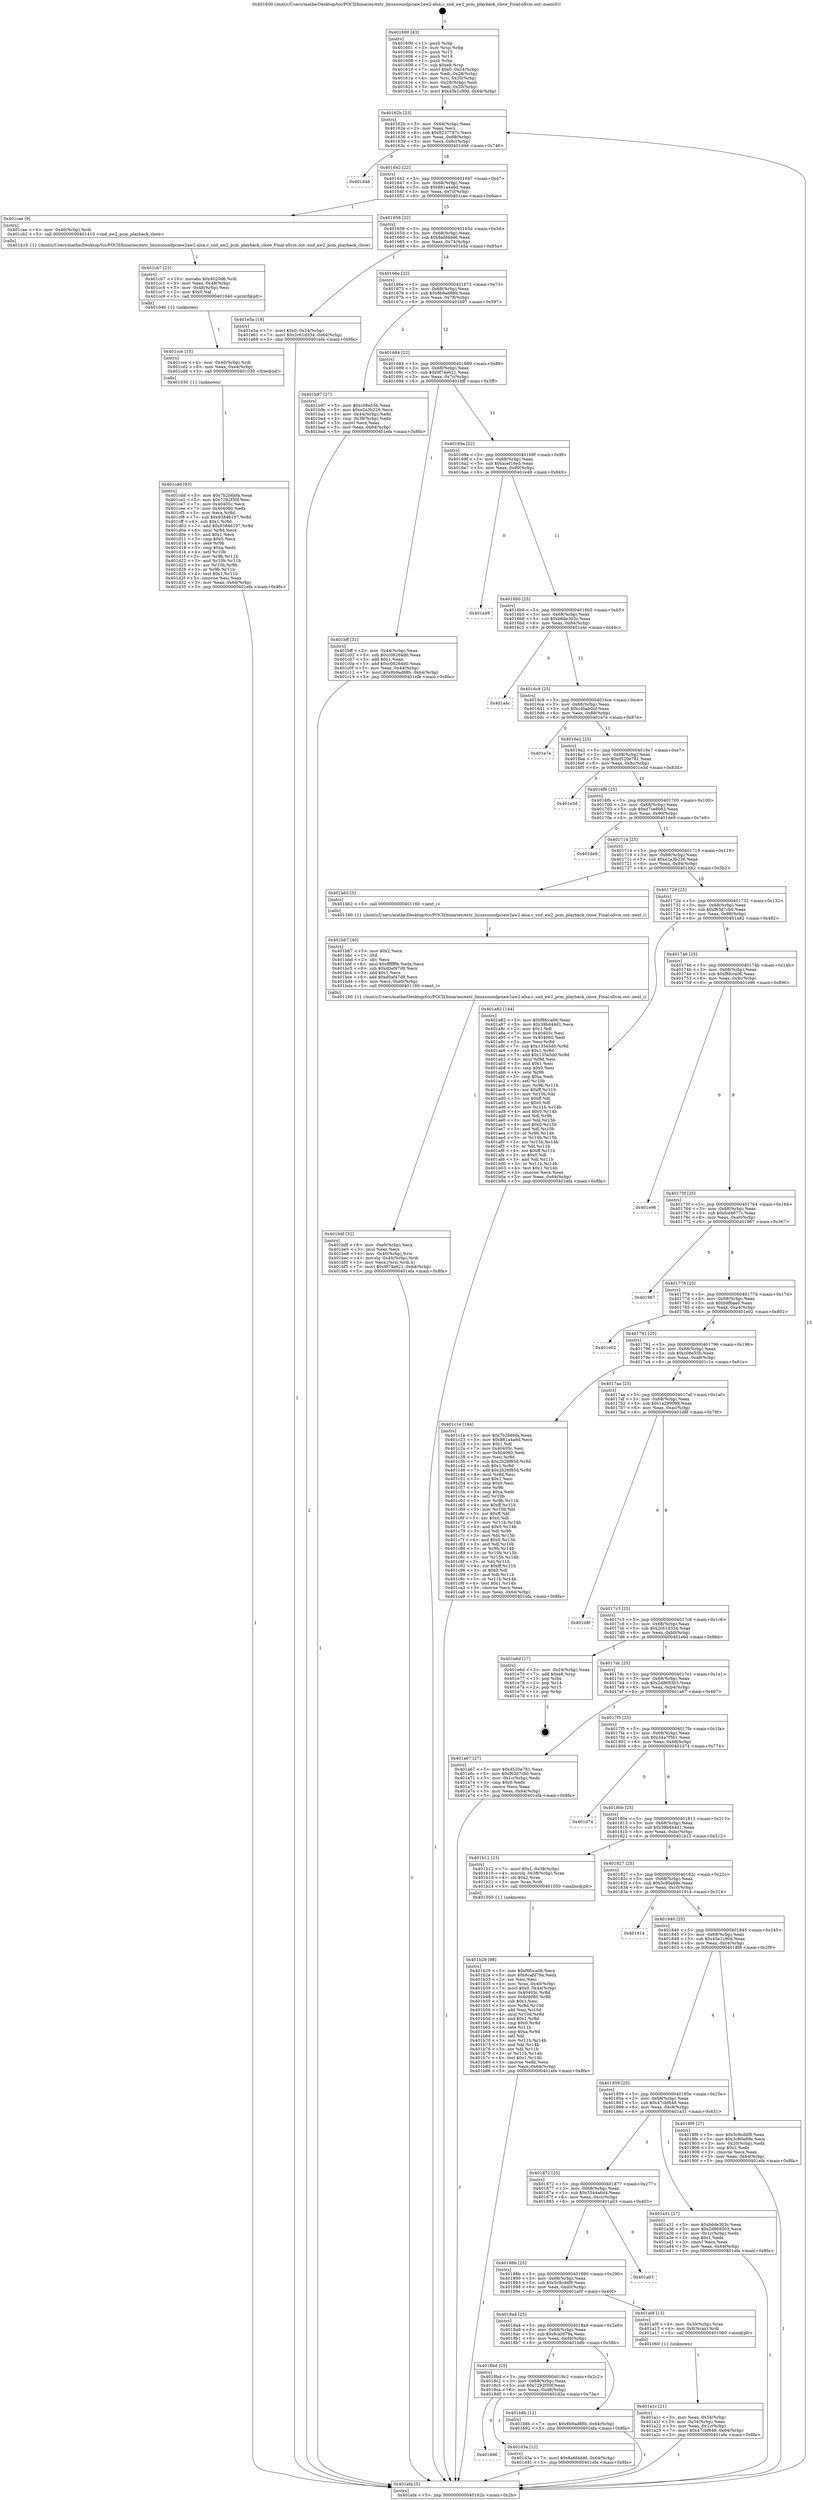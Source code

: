 digraph "0x401600" {
  label = "0x401600 (/mnt/c/Users/mathe/Desktop/tcc/POCII/binaries/extr_linuxsoundpciaw2aw2-alsa.c_snd_aw2_pcm_playback_close_Final-ollvm.out::main(0))"
  labelloc = "t"
  node[shape=record]

  Entry [label="",width=0.3,height=0.3,shape=circle,fillcolor=black,style=filled]
  "0x40162b" [label="{
     0x40162b [23]\l
     | [instrs]\l
     &nbsp;&nbsp;0x40162b \<+3\>: mov -0x64(%rbp),%eax\l
     &nbsp;&nbsp;0x40162e \<+2\>: mov %eax,%ecx\l
     &nbsp;&nbsp;0x401630 \<+6\>: sub $0x8237797c,%ecx\l
     &nbsp;&nbsp;0x401636 \<+3\>: mov %eax,-0x68(%rbp)\l
     &nbsp;&nbsp;0x401639 \<+3\>: mov %ecx,-0x6c(%rbp)\l
     &nbsp;&nbsp;0x40163c \<+6\>: je 0000000000401d46 \<main+0x746\>\l
  }"]
  "0x401d46" [label="{
     0x401d46\l
  }", style=dashed]
  "0x401642" [label="{
     0x401642 [22]\l
     | [instrs]\l
     &nbsp;&nbsp;0x401642 \<+5\>: jmp 0000000000401647 \<main+0x47\>\l
     &nbsp;&nbsp;0x401647 \<+3\>: mov -0x68(%rbp),%eax\l
     &nbsp;&nbsp;0x40164a \<+5\>: sub $0x881a4a6d,%eax\l
     &nbsp;&nbsp;0x40164f \<+3\>: mov %eax,-0x70(%rbp)\l
     &nbsp;&nbsp;0x401652 \<+6\>: je 0000000000401cae \<main+0x6ae\>\l
  }"]
  Exit [label="",width=0.3,height=0.3,shape=circle,fillcolor=black,style=filled,peripheries=2]
  "0x401cae" [label="{
     0x401cae [9]\l
     | [instrs]\l
     &nbsp;&nbsp;0x401cae \<+4\>: mov -0x40(%rbp),%rdi\l
     &nbsp;&nbsp;0x401cb2 \<+5\>: call 0000000000401410 \<snd_aw2_pcm_playback_close\>\l
     | [calls]\l
     &nbsp;&nbsp;0x401410 \{1\} (/mnt/c/Users/mathe/Desktop/tcc/POCII/binaries/extr_linuxsoundpciaw2aw2-alsa.c_snd_aw2_pcm_playback_close_Final-ollvm.out::snd_aw2_pcm_playback_close)\l
  }"]
  "0x401658" [label="{
     0x401658 [22]\l
     | [instrs]\l
     &nbsp;&nbsp;0x401658 \<+5\>: jmp 000000000040165d \<main+0x5d\>\l
     &nbsp;&nbsp;0x40165d \<+3\>: mov -0x68(%rbp),%eax\l
     &nbsp;&nbsp;0x401660 \<+5\>: sub $0x8a6fddd6,%eax\l
     &nbsp;&nbsp;0x401665 \<+3\>: mov %eax,-0x74(%rbp)\l
     &nbsp;&nbsp;0x401668 \<+6\>: je 0000000000401e5a \<main+0x85a\>\l
  }"]
  "0x4018d6" [label="{
     0x4018d6\l
  }", style=dashed]
  "0x401e5a" [label="{
     0x401e5a [19]\l
     | [instrs]\l
     &nbsp;&nbsp;0x401e5a \<+7\>: movl $0x0,-0x24(%rbp)\l
     &nbsp;&nbsp;0x401e61 \<+7\>: movl $0x2c61d334,-0x64(%rbp)\l
     &nbsp;&nbsp;0x401e68 \<+5\>: jmp 0000000000401efa \<main+0x8fa\>\l
  }"]
  "0x40166e" [label="{
     0x40166e [22]\l
     | [instrs]\l
     &nbsp;&nbsp;0x40166e \<+5\>: jmp 0000000000401673 \<main+0x73\>\l
     &nbsp;&nbsp;0x401673 \<+3\>: mov -0x68(%rbp),%eax\l
     &nbsp;&nbsp;0x401676 \<+5\>: sub $0x8b9ad88b,%eax\l
     &nbsp;&nbsp;0x40167b \<+3\>: mov %eax,-0x78(%rbp)\l
     &nbsp;&nbsp;0x40167e \<+6\>: je 0000000000401b97 \<main+0x597\>\l
  }"]
  "0x401d3a" [label="{
     0x401d3a [12]\l
     | [instrs]\l
     &nbsp;&nbsp;0x401d3a \<+7\>: movl $0x8a6fddd6,-0x64(%rbp)\l
     &nbsp;&nbsp;0x401d41 \<+5\>: jmp 0000000000401efa \<main+0x8fa\>\l
  }"]
  "0x401b97" [label="{
     0x401b97 [27]\l
     | [instrs]\l
     &nbsp;&nbsp;0x401b97 \<+5\>: mov $0xc08e55b,%eax\l
     &nbsp;&nbsp;0x401b9c \<+5\>: mov $0xe2a3b226,%ecx\l
     &nbsp;&nbsp;0x401ba1 \<+3\>: mov -0x44(%rbp),%edx\l
     &nbsp;&nbsp;0x401ba4 \<+3\>: cmp -0x38(%rbp),%edx\l
     &nbsp;&nbsp;0x401ba7 \<+3\>: cmovl %ecx,%eax\l
     &nbsp;&nbsp;0x401baa \<+3\>: mov %eax,-0x64(%rbp)\l
     &nbsp;&nbsp;0x401bad \<+5\>: jmp 0000000000401efa \<main+0x8fa\>\l
  }"]
  "0x401684" [label="{
     0x401684 [22]\l
     | [instrs]\l
     &nbsp;&nbsp;0x401684 \<+5\>: jmp 0000000000401689 \<main+0x89\>\l
     &nbsp;&nbsp;0x401689 \<+3\>: mov -0x68(%rbp),%eax\l
     &nbsp;&nbsp;0x40168c \<+5\>: sub $0x9f74e621,%eax\l
     &nbsp;&nbsp;0x401691 \<+3\>: mov %eax,-0x7c(%rbp)\l
     &nbsp;&nbsp;0x401694 \<+6\>: je 0000000000401bff \<main+0x5ff\>\l
  }"]
  "0x401cdd" [label="{
     0x401cdd [93]\l
     | [instrs]\l
     &nbsp;&nbsp;0x401cdd \<+5\>: mov $0x7b2b6bfa,%eax\l
     &nbsp;&nbsp;0x401ce2 \<+5\>: mov $0x7292f30f,%esi\l
     &nbsp;&nbsp;0x401ce7 \<+7\>: mov 0x40405c,%ecx\l
     &nbsp;&nbsp;0x401cee \<+7\>: mov 0x404060,%edx\l
     &nbsp;&nbsp;0x401cf5 \<+3\>: mov %ecx,%r8d\l
     &nbsp;&nbsp;0x401cf8 \<+7\>: sub $0x93846197,%r8d\l
     &nbsp;&nbsp;0x401cff \<+4\>: sub $0x1,%r8d\l
     &nbsp;&nbsp;0x401d03 \<+7\>: add $0x93846197,%r8d\l
     &nbsp;&nbsp;0x401d0a \<+4\>: imul %r8d,%ecx\l
     &nbsp;&nbsp;0x401d0e \<+3\>: and $0x1,%ecx\l
     &nbsp;&nbsp;0x401d11 \<+3\>: cmp $0x0,%ecx\l
     &nbsp;&nbsp;0x401d14 \<+4\>: sete %r9b\l
     &nbsp;&nbsp;0x401d18 \<+3\>: cmp $0xa,%edx\l
     &nbsp;&nbsp;0x401d1b \<+4\>: setl %r10b\l
     &nbsp;&nbsp;0x401d1f \<+3\>: mov %r9b,%r11b\l
     &nbsp;&nbsp;0x401d22 \<+3\>: and %r10b,%r11b\l
     &nbsp;&nbsp;0x401d25 \<+3\>: xor %r10b,%r9b\l
     &nbsp;&nbsp;0x401d28 \<+3\>: or %r9b,%r11b\l
     &nbsp;&nbsp;0x401d2b \<+4\>: test $0x1,%r11b\l
     &nbsp;&nbsp;0x401d2f \<+3\>: cmovne %esi,%eax\l
     &nbsp;&nbsp;0x401d32 \<+3\>: mov %eax,-0x64(%rbp)\l
     &nbsp;&nbsp;0x401d35 \<+5\>: jmp 0000000000401efa \<main+0x8fa\>\l
  }"]
  "0x401bff" [label="{
     0x401bff [31]\l
     | [instrs]\l
     &nbsp;&nbsp;0x401bff \<+3\>: mov -0x44(%rbp),%eax\l
     &nbsp;&nbsp;0x401c02 \<+5\>: sub $0xc08264d0,%eax\l
     &nbsp;&nbsp;0x401c07 \<+3\>: add $0x1,%eax\l
     &nbsp;&nbsp;0x401c0a \<+5\>: add $0xc08264d0,%eax\l
     &nbsp;&nbsp;0x401c0f \<+3\>: mov %eax,-0x44(%rbp)\l
     &nbsp;&nbsp;0x401c12 \<+7\>: movl $0x8b9ad88b,-0x64(%rbp)\l
     &nbsp;&nbsp;0x401c19 \<+5\>: jmp 0000000000401efa \<main+0x8fa\>\l
  }"]
  "0x40169a" [label="{
     0x40169a [22]\l
     | [instrs]\l
     &nbsp;&nbsp;0x40169a \<+5\>: jmp 000000000040169f \<main+0x9f\>\l
     &nbsp;&nbsp;0x40169f \<+3\>: mov -0x68(%rbp),%eax\l
     &nbsp;&nbsp;0x4016a2 \<+5\>: sub $0xacef16e5,%eax\l
     &nbsp;&nbsp;0x4016a7 \<+3\>: mov %eax,-0x80(%rbp)\l
     &nbsp;&nbsp;0x4016aa \<+6\>: je 0000000000401e49 \<main+0x849\>\l
  }"]
  "0x401cce" [label="{
     0x401cce [15]\l
     | [instrs]\l
     &nbsp;&nbsp;0x401cce \<+4\>: mov -0x40(%rbp),%rdi\l
     &nbsp;&nbsp;0x401cd2 \<+6\>: mov %eax,-0xe4(%rbp)\l
     &nbsp;&nbsp;0x401cd8 \<+5\>: call 0000000000401030 \<free@plt\>\l
     | [calls]\l
     &nbsp;&nbsp;0x401030 \{1\} (unknown)\l
  }"]
  "0x401e49" [label="{
     0x401e49\l
  }", style=dashed]
  "0x4016b0" [label="{
     0x4016b0 [25]\l
     | [instrs]\l
     &nbsp;&nbsp;0x4016b0 \<+5\>: jmp 00000000004016b5 \<main+0xb5\>\l
     &nbsp;&nbsp;0x4016b5 \<+3\>: mov -0x68(%rbp),%eax\l
     &nbsp;&nbsp;0x4016b8 \<+5\>: sub $0xb6de303c,%eax\l
     &nbsp;&nbsp;0x4016bd \<+6\>: mov %eax,-0x84(%rbp)\l
     &nbsp;&nbsp;0x4016c3 \<+6\>: je 0000000000401a4c \<main+0x44c\>\l
  }"]
  "0x401cb7" [label="{
     0x401cb7 [23]\l
     | [instrs]\l
     &nbsp;&nbsp;0x401cb7 \<+10\>: movabs $0x4020d6,%rdi\l
     &nbsp;&nbsp;0x401cc1 \<+3\>: mov %eax,-0x48(%rbp)\l
     &nbsp;&nbsp;0x401cc4 \<+3\>: mov -0x48(%rbp),%esi\l
     &nbsp;&nbsp;0x401cc7 \<+2\>: mov $0x0,%al\l
     &nbsp;&nbsp;0x401cc9 \<+5\>: call 0000000000401040 \<printf@plt\>\l
     | [calls]\l
     &nbsp;&nbsp;0x401040 \{1\} (unknown)\l
  }"]
  "0x401a4c" [label="{
     0x401a4c\l
  }", style=dashed]
  "0x4016c9" [label="{
     0x4016c9 [25]\l
     | [instrs]\l
     &nbsp;&nbsp;0x4016c9 \<+5\>: jmp 00000000004016ce \<main+0xce\>\l
     &nbsp;&nbsp;0x4016ce \<+3\>: mov -0x68(%rbp),%eax\l
     &nbsp;&nbsp;0x4016d1 \<+5\>: sub $0xc4bab0cf,%eax\l
     &nbsp;&nbsp;0x4016d6 \<+6\>: mov %eax,-0x88(%rbp)\l
     &nbsp;&nbsp;0x4016dc \<+6\>: je 0000000000401e7e \<main+0x87e\>\l
  }"]
  "0x401bdf" [label="{
     0x401bdf [32]\l
     | [instrs]\l
     &nbsp;&nbsp;0x401bdf \<+6\>: mov -0xe0(%rbp),%ecx\l
     &nbsp;&nbsp;0x401be5 \<+3\>: imul %eax,%ecx\l
     &nbsp;&nbsp;0x401be8 \<+4\>: mov -0x40(%rbp),%rsi\l
     &nbsp;&nbsp;0x401bec \<+4\>: movslq -0x44(%rbp),%rdi\l
     &nbsp;&nbsp;0x401bf0 \<+3\>: mov %ecx,(%rsi,%rdi,4)\l
     &nbsp;&nbsp;0x401bf3 \<+7\>: movl $0x9f74e621,-0x64(%rbp)\l
     &nbsp;&nbsp;0x401bfa \<+5\>: jmp 0000000000401efa \<main+0x8fa\>\l
  }"]
  "0x401e7e" [label="{
     0x401e7e\l
  }", style=dashed]
  "0x4016e2" [label="{
     0x4016e2 [25]\l
     | [instrs]\l
     &nbsp;&nbsp;0x4016e2 \<+5\>: jmp 00000000004016e7 \<main+0xe7\>\l
     &nbsp;&nbsp;0x4016e7 \<+3\>: mov -0x68(%rbp),%eax\l
     &nbsp;&nbsp;0x4016ea \<+5\>: sub $0xd520e781,%eax\l
     &nbsp;&nbsp;0x4016ef \<+6\>: mov %eax,-0x8c(%rbp)\l
     &nbsp;&nbsp;0x4016f5 \<+6\>: je 0000000000401e3d \<main+0x83d\>\l
  }"]
  "0x401bb7" [label="{
     0x401bb7 [40]\l
     | [instrs]\l
     &nbsp;&nbsp;0x401bb7 \<+5\>: mov $0x2,%ecx\l
     &nbsp;&nbsp;0x401bbc \<+1\>: cltd\l
     &nbsp;&nbsp;0x401bbd \<+2\>: idiv %ecx\l
     &nbsp;&nbsp;0x401bbf \<+6\>: imul $0xfffffffe,%edx,%ecx\l
     &nbsp;&nbsp;0x401bc5 \<+6\>: sub $0xd0af47d9,%ecx\l
     &nbsp;&nbsp;0x401bcb \<+3\>: add $0x1,%ecx\l
     &nbsp;&nbsp;0x401bce \<+6\>: add $0xd0af47d9,%ecx\l
     &nbsp;&nbsp;0x401bd4 \<+6\>: mov %ecx,-0xe0(%rbp)\l
     &nbsp;&nbsp;0x401bda \<+5\>: call 0000000000401160 \<next_i\>\l
     | [calls]\l
     &nbsp;&nbsp;0x401160 \{1\} (/mnt/c/Users/mathe/Desktop/tcc/POCII/binaries/extr_linuxsoundpciaw2aw2-alsa.c_snd_aw2_pcm_playback_close_Final-ollvm.out::next_i)\l
  }"]
  "0x401e3d" [label="{
     0x401e3d\l
  }", style=dashed]
  "0x4016fb" [label="{
     0x4016fb [25]\l
     | [instrs]\l
     &nbsp;&nbsp;0x4016fb \<+5\>: jmp 0000000000401700 \<main+0x100\>\l
     &nbsp;&nbsp;0x401700 \<+3\>: mov -0x68(%rbp),%eax\l
     &nbsp;&nbsp;0x401703 \<+5\>: sub $0xd7ce8b83,%eax\l
     &nbsp;&nbsp;0x401708 \<+6\>: mov %eax,-0x90(%rbp)\l
     &nbsp;&nbsp;0x40170e \<+6\>: je 0000000000401de9 \<main+0x7e9\>\l
  }"]
  "0x4018bd" [label="{
     0x4018bd [25]\l
     | [instrs]\l
     &nbsp;&nbsp;0x4018bd \<+5\>: jmp 00000000004018c2 \<main+0x2c2\>\l
     &nbsp;&nbsp;0x4018c2 \<+3\>: mov -0x68(%rbp),%eax\l
     &nbsp;&nbsp;0x4018c5 \<+5\>: sub $0x7292f30f,%eax\l
     &nbsp;&nbsp;0x4018ca \<+6\>: mov %eax,-0xd8(%rbp)\l
     &nbsp;&nbsp;0x4018d0 \<+6\>: je 0000000000401d3a \<main+0x73a\>\l
  }"]
  "0x401de9" [label="{
     0x401de9\l
  }", style=dashed]
  "0x401714" [label="{
     0x401714 [25]\l
     | [instrs]\l
     &nbsp;&nbsp;0x401714 \<+5\>: jmp 0000000000401719 \<main+0x119\>\l
     &nbsp;&nbsp;0x401719 \<+3\>: mov -0x68(%rbp),%eax\l
     &nbsp;&nbsp;0x40171c \<+5\>: sub $0xe2a3b226,%eax\l
     &nbsp;&nbsp;0x401721 \<+6\>: mov %eax,-0x94(%rbp)\l
     &nbsp;&nbsp;0x401727 \<+6\>: je 0000000000401bb2 \<main+0x5b2\>\l
  }"]
  "0x401b8b" [label="{
     0x401b8b [12]\l
     | [instrs]\l
     &nbsp;&nbsp;0x401b8b \<+7\>: movl $0x8b9ad88b,-0x64(%rbp)\l
     &nbsp;&nbsp;0x401b92 \<+5\>: jmp 0000000000401efa \<main+0x8fa\>\l
  }"]
  "0x401bb2" [label="{
     0x401bb2 [5]\l
     | [instrs]\l
     &nbsp;&nbsp;0x401bb2 \<+5\>: call 0000000000401160 \<next_i\>\l
     | [calls]\l
     &nbsp;&nbsp;0x401160 \{1\} (/mnt/c/Users/mathe/Desktop/tcc/POCII/binaries/extr_linuxsoundpciaw2aw2-alsa.c_snd_aw2_pcm_playback_close_Final-ollvm.out::next_i)\l
  }"]
  "0x40172d" [label="{
     0x40172d [25]\l
     | [instrs]\l
     &nbsp;&nbsp;0x40172d \<+5\>: jmp 0000000000401732 \<main+0x132\>\l
     &nbsp;&nbsp;0x401732 \<+3\>: mov -0x68(%rbp),%eax\l
     &nbsp;&nbsp;0x401735 \<+5\>: sub $0xf63d7cb0,%eax\l
     &nbsp;&nbsp;0x40173a \<+6\>: mov %eax,-0x98(%rbp)\l
     &nbsp;&nbsp;0x401740 \<+6\>: je 0000000000401a82 \<main+0x482\>\l
  }"]
  "0x401b29" [label="{
     0x401b29 [98]\l
     | [instrs]\l
     &nbsp;&nbsp;0x401b29 \<+5\>: mov $0xf8fcca06,%ecx\l
     &nbsp;&nbsp;0x401b2e \<+5\>: mov $0x6cafd79a,%edx\l
     &nbsp;&nbsp;0x401b33 \<+2\>: xor %esi,%esi\l
     &nbsp;&nbsp;0x401b35 \<+4\>: mov %rax,-0x40(%rbp)\l
     &nbsp;&nbsp;0x401b39 \<+7\>: movl $0x0,-0x44(%rbp)\l
     &nbsp;&nbsp;0x401b40 \<+8\>: mov 0x40405c,%r8d\l
     &nbsp;&nbsp;0x401b48 \<+8\>: mov 0x404060,%r9d\l
     &nbsp;&nbsp;0x401b50 \<+3\>: sub $0x1,%esi\l
     &nbsp;&nbsp;0x401b53 \<+3\>: mov %r8d,%r10d\l
     &nbsp;&nbsp;0x401b56 \<+3\>: add %esi,%r10d\l
     &nbsp;&nbsp;0x401b59 \<+4\>: imul %r10d,%r8d\l
     &nbsp;&nbsp;0x401b5d \<+4\>: and $0x1,%r8d\l
     &nbsp;&nbsp;0x401b61 \<+4\>: cmp $0x0,%r8d\l
     &nbsp;&nbsp;0x401b65 \<+4\>: sete %r11b\l
     &nbsp;&nbsp;0x401b69 \<+4\>: cmp $0xa,%r9d\l
     &nbsp;&nbsp;0x401b6d \<+3\>: setl %bl\l
     &nbsp;&nbsp;0x401b70 \<+3\>: mov %r11b,%r14b\l
     &nbsp;&nbsp;0x401b73 \<+3\>: and %bl,%r14b\l
     &nbsp;&nbsp;0x401b76 \<+3\>: xor %bl,%r11b\l
     &nbsp;&nbsp;0x401b79 \<+3\>: or %r11b,%r14b\l
     &nbsp;&nbsp;0x401b7c \<+4\>: test $0x1,%r14b\l
     &nbsp;&nbsp;0x401b80 \<+3\>: cmovne %edx,%ecx\l
     &nbsp;&nbsp;0x401b83 \<+3\>: mov %ecx,-0x64(%rbp)\l
     &nbsp;&nbsp;0x401b86 \<+5\>: jmp 0000000000401efa \<main+0x8fa\>\l
  }"]
  "0x401a82" [label="{
     0x401a82 [144]\l
     | [instrs]\l
     &nbsp;&nbsp;0x401a82 \<+5\>: mov $0xf8fcca06,%eax\l
     &nbsp;&nbsp;0x401a87 \<+5\>: mov $0x39bd44d1,%ecx\l
     &nbsp;&nbsp;0x401a8c \<+2\>: mov $0x1,%dl\l
     &nbsp;&nbsp;0x401a8e \<+7\>: mov 0x40405c,%esi\l
     &nbsp;&nbsp;0x401a95 \<+7\>: mov 0x404060,%edi\l
     &nbsp;&nbsp;0x401a9c \<+3\>: mov %esi,%r8d\l
     &nbsp;&nbsp;0x401a9f \<+7\>: sub $0x135e5d0,%r8d\l
     &nbsp;&nbsp;0x401aa6 \<+4\>: sub $0x1,%r8d\l
     &nbsp;&nbsp;0x401aaa \<+7\>: add $0x135e5d0,%r8d\l
     &nbsp;&nbsp;0x401ab1 \<+4\>: imul %r8d,%esi\l
     &nbsp;&nbsp;0x401ab5 \<+3\>: and $0x1,%esi\l
     &nbsp;&nbsp;0x401ab8 \<+3\>: cmp $0x0,%esi\l
     &nbsp;&nbsp;0x401abb \<+4\>: sete %r9b\l
     &nbsp;&nbsp;0x401abf \<+3\>: cmp $0xa,%edi\l
     &nbsp;&nbsp;0x401ac2 \<+4\>: setl %r10b\l
     &nbsp;&nbsp;0x401ac6 \<+3\>: mov %r9b,%r11b\l
     &nbsp;&nbsp;0x401ac9 \<+4\>: xor $0xff,%r11b\l
     &nbsp;&nbsp;0x401acd \<+3\>: mov %r10b,%bl\l
     &nbsp;&nbsp;0x401ad0 \<+3\>: xor $0xff,%bl\l
     &nbsp;&nbsp;0x401ad3 \<+3\>: xor $0x0,%dl\l
     &nbsp;&nbsp;0x401ad6 \<+3\>: mov %r11b,%r14b\l
     &nbsp;&nbsp;0x401ad9 \<+4\>: and $0x0,%r14b\l
     &nbsp;&nbsp;0x401add \<+3\>: and %dl,%r9b\l
     &nbsp;&nbsp;0x401ae0 \<+3\>: mov %bl,%r15b\l
     &nbsp;&nbsp;0x401ae3 \<+4\>: and $0x0,%r15b\l
     &nbsp;&nbsp;0x401ae7 \<+3\>: and %dl,%r10b\l
     &nbsp;&nbsp;0x401aea \<+3\>: or %r9b,%r14b\l
     &nbsp;&nbsp;0x401aed \<+3\>: or %r10b,%r15b\l
     &nbsp;&nbsp;0x401af0 \<+3\>: xor %r15b,%r14b\l
     &nbsp;&nbsp;0x401af3 \<+3\>: or %bl,%r11b\l
     &nbsp;&nbsp;0x401af6 \<+4\>: xor $0xff,%r11b\l
     &nbsp;&nbsp;0x401afa \<+3\>: or $0x0,%dl\l
     &nbsp;&nbsp;0x401afd \<+3\>: and %dl,%r11b\l
     &nbsp;&nbsp;0x401b00 \<+3\>: or %r11b,%r14b\l
     &nbsp;&nbsp;0x401b03 \<+4\>: test $0x1,%r14b\l
     &nbsp;&nbsp;0x401b07 \<+3\>: cmovne %ecx,%eax\l
     &nbsp;&nbsp;0x401b0a \<+3\>: mov %eax,-0x64(%rbp)\l
     &nbsp;&nbsp;0x401b0d \<+5\>: jmp 0000000000401efa \<main+0x8fa\>\l
  }"]
  "0x401746" [label="{
     0x401746 [25]\l
     | [instrs]\l
     &nbsp;&nbsp;0x401746 \<+5\>: jmp 000000000040174b \<main+0x14b\>\l
     &nbsp;&nbsp;0x40174b \<+3\>: mov -0x68(%rbp),%eax\l
     &nbsp;&nbsp;0x40174e \<+5\>: sub $0xf8fcca06,%eax\l
     &nbsp;&nbsp;0x401753 \<+6\>: mov %eax,-0x9c(%rbp)\l
     &nbsp;&nbsp;0x401759 \<+6\>: je 0000000000401e96 \<main+0x896\>\l
  }"]
  "0x401a1c" [label="{
     0x401a1c [21]\l
     | [instrs]\l
     &nbsp;&nbsp;0x401a1c \<+3\>: mov %eax,-0x34(%rbp)\l
     &nbsp;&nbsp;0x401a1f \<+3\>: mov -0x34(%rbp),%eax\l
     &nbsp;&nbsp;0x401a22 \<+3\>: mov %eax,-0x1c(%rbp)\l
     &nbsp;&nbsp;0x401a25 \<+7\>: movl $0x47cbf648,-0x64(%rbp)\l
     &nbsp;&nbsp;0x401a2c \<+5\>: jmp 0000000000401efa \<main+0x8fa\>\l
  }"]
  "0x401e96" [label="{
     0x401e96\l
  }", style=dashed]
  "0x40175f" [label="{
     0x40175f [25]\l
     | [instrs]\l
     &nbsp;&nbsp;0x40175f \<+5\>: jmp 0000000000401764 \<main+0x164\>\l
     &nbsp;&nbsp;0x401764 \<+3\>: mov -0x68(%rbp),%eax\l
     &nbsp;&nbsp;0x401767 \<+5\>: sub $0xfcd4877c,%eax\l
     &nbsp;&nbsp;0x40176c \<+6\>: mov %eax,-0xa0(%rbp)\l
     &nbsp;&nbsp;0x401772 \<+6\>: je 0000000000401967 \<main+0x367\>\l
  }"]
  "0x4018a4" [label="{
     0x4018a4 [25]\l
     | [instrs]\l
     &nbsp;&nbsp;0x4018a4 \<+5\>: jmp 00000000004018a9 \<main+0x2a9\>\l
     &nbsp;&nbsp;0x4018a9 \<+3\>: mov -0x68(%rbp),%eax\l
     &nbsp;&nbsp;0x4018ac \<+5\>: sub $0x6cafd79a,%eax\l
     &nbsp;&nbsp;0x4018b1 \<+6\>: mov %eax,-0xd4(%rbp)\l
     &nbsp;&nbsp;0x4018b7 \<+6\>: je 0000000000401b8b \<main+0x58b\>\l
  }"]
  "0x401967" [label="{
     0x401967\l
  }", style=dashed]
  "0x401778" [label="{
     0x401778 [25]\l
     | [instrs]\l
     &nbsp;&nbsp;0x401778 \<+5\>: jmp 000000000040177d \<main+0x17d\>\l
     &nbsp;&nbsp;0x40177d \<+3\>: mov -0x68(%rbp),%eax\l
     &nbsp;&nbsp;0x401780 \<+5\>: sub $0xb9fbaa0,%eax\l
     &nbsp;&nbsp;0x401785 \<+6\>: mov %eax,-0xa4(%rbp)\l
     &nbsp;&nbsp;0x40178b \<+6\>: je 0000000000401e02 \<main+0x802\>\l
  }"]
  "0x401a0f" [label="{
     0x401a0f [13]\l
     | [instrs]\l
     &nbsp;&nbsp;0x401a0f \<+4\>: mov -0x30(%rbp),%rax\l
     &nbsp;&nbsp;0x401a13 \<+4\>: mov 0x8(%rax),%rdi\l
     &nbsp;&nbsp;0x401a17 \<+5\>: call 0000000000401060 \<atoi@plt\>\l
     | [calls]\l
     &nbsp;&nbsp;0x401060 \{1\} (unknown)\l
  }"]
  "0x401e02" [label="{
     0x401e02\l
  }", style=dashed]
  "0x401791" [label="{
     0x401791 [25]\l
     | [instrs]\l
     &nbsp;&nbsp;0x401791 \<+5\>: jmp 0000000000401796 \<main+0x196\>\l
     &nbsp;&nbsp;0x401796 \<+3\>: mov -0x68(%rbp),%eax\l
     &nbsp;&nbsp;0x401799 \<+5\>: sub $0xc08e55b,%eax\l
     &nbsp;&nbsp;0x40179e \<+6\>: mov %eax,-0xa8(%rbp)\l
     &nbsp;&nbsp;0x4017a4 \<+6\>: je 0000000000401c1e \<main+0x61e\>\l
  }"]
  "0x40188b" [label="{
     0x40188b [25]\l
     | [instrs]\l
     &nbsp;&nbsp;0x40188b \<+5\>: jmp 0000000000401890 \<main+0x290\>\l
     &nbsp;&nbsp;0x401890 \<+3\>: mov -0x68(%rbp),%eax\l
     &nbsp;&nbsp;0x401893 \<+5\>: sub $0x5c9cddf8,%eax\l
     &nbsp;&nbsp;0x401898 \<+6\>: mov %eax,-0xd0(%rbp)\l
     &nbsp;&nbsp;0x40189e \<+6\>: je 0000000000401a0f \<main+0x40f\>\l
  }"]
  "0x401c1e" [label="{
     0x401c1e [144]\l
     | [instrs]\l
     &nbsp;&nbsp;0x401c1e \<+5\>: mov $0x7b2b6bfa,%eax\l
     &nbsp;&nbsp;0x401c23 \<+5\>: mov $0x881a4a6d,%ecx\l
     &nbsp;&nbsp;0x401c28 \<+2\>: mov $0x1,%dl\l
     &nbsp;&nbsp;0x401c2a \<+7\>: mov 0x40405c,%esi\l
     &nbsp;&nbsp;0x401c31 \<+7\>: mov 0x404060,%edi\l
     &nbsp;&nbsp;0x401c38 \<+3\>: mov %esi,%r8d\l
     &nbsp;&nbsp;0x401c3b \<+7\>: sub $0x2b26f85d,%r8d\l
     &nbsp;&nbsp;0x401c42 \<+4\>: sub $0x1,%r8d\l
     &nbsp;&nbsp;0x401c46 \<+7\>: add $0x2b26f85d,%r8d\l
     &nbsp;&nbsp;0x401c4d \<+4\>: imul %r8d,%esi\l
     &nbsp;&nbsp;0x401c51 \<+3\>: and $0x1,%esi\l
     &nbsp;&nbsp;0x401c54 \<+3\>: cmp $0x0,%esi\l
     &nbsp;&nbsp;0x401c57 \<+4\>: sete %r9b\l
     &nbsp;&nbsp;0x401c5b \<+3\>: cmp $0xa,%edi\l
     &nbsp;&nbsp;0x401c5e \<+4\>: setl %r10b\l
     &nbsp;&nbsp;0x401c62 \<+3\>: mov %r9b,%r11b\l
     &nbsp;&nbsp;0x401c65 \<+4\>: xor $0xff,%r11b\l
     &nbsp;&nbsp;0x401c69 \<+3\>: mov %r10b,%bl\l
     &nbsp;&nbsp;0x401c6c \<+3\>: xor $0xff,%bl\l
     &nbsp;&nbsp;0x401c6f \<+3\>: xor $0x0,%dl\l
     &nbsp;&nbsp;0x401c72 \<+3\>: mov %r11b,%r14b\l
     &nbsp;&nbsp;0x401c75 \<+4\>: and $0x0,%r14b\l
     &nbsp;&nbsp;0x401c79 \<+3\>: and %dl,%r9b\l
     &nbsp;&nbsp;0x401c7c \<+3\>: mov %bl,%r15b\l
     &nbsp;&nbsp;0x401c7f \<+4\>: and $0x0,%r15b\l
     &nbsp;&nbsp;0x401c83 \<+3\>: and %dl,%r10b\l
     &nbsp;&nbsp;0x401c86 \<+3\>: or %r9b,%r14b\l
     &nbsp;&nbsp;0x401c89 \<+3\>: or %r10b,%r15b\l
     &nbsp;&nbsp;0x401c8c \<+3\>: xor %r15b,%r14b\l
     &nbsp;&nbsp;0x401c8f \<+3\>: or %bl,%r11b\l
     &nbsp;&nbsp;0x401c92 \<+4\>: xor $0xff,%r11b\l
     &nbsp;&nbsp;0x401c96 \<+3\>: or $0x0,%dl\l
     &nbsp;&nbsp;0x401c99 \<+3\>: and %dl,%r11b\l
     &nbsp;&nbsp;0x401c9c \<+3\>: or %r11b,%r14b\l
     &nbsp;&nbsp;0x401c9f \<+4\>: test $0x1,%r14b\l
     &nbsp;&nbsp;0x401ca3 \<+3\>: cmovne %ecx,%eax\l
     &nbsp;&nbsp;0x401ca6 \<+3\>: mov %eax,-0x64(%rbp)\l
     &nbsp;&nbsp;0x401ca9 \<+5\>: jmp 0000000000401efa \<main+0x8fa\>\l
  }"]
  "0x4017aa" [label="{
     0x4017aa [25]\l
     | [instrs]\l
     &nbsp;&nbsp;0x4017aa \<+5\>: jmp 00000000004017af \<main+0x1af\>\l
     &nbsp;&nbsp;0x4017af \<+3\>: mov -0x68(%rbp),%eax\l
     &nbsp;&nbsp;0x4017b2 \<+5\>: sub $0x1a299099,%eax\l
     &nbsp;&nbsp;0x4017b7 \<+6\>: mov %eax,-0xac(%rbp)\l
     &nbsp;&nbsp;0x4017bd \<+6\>: je 0000000000401d8f \<main+0x78f\>\l
  }"]
  "0x401a03" [label="{
     0x401a03\l
  }", style=dashed]
  "0x401d8f" [label="{
     0x401d8f\l
  }", style=dashed]
  "0x4017c3" [label="{
     0x4017c3 [25]\l
     | [instrs]\l
     &nbsp;&nbsp;0x4017c3 \<+5\>: jmp 00000000004017c8 \<main+0x1c8\>\l
     &nbsp;&nbsp;0x4017c8 \<+3\>: mov -0x68(%rbp),%eax\l
     &nbsp;&nbsp;0x4017cb \<+5\>: sub $0x2c61d334,%eax\l
     &nbsp;&nbsp;0x4017d0 \<+6\>: mov %eax,-0xb0(%rbp)\l
     &nbsp;&nbsp;0x4017d6 \<+6\>: je 0000000000401e6d \<main+0x86d\>\l
  }"]
  "0x401872" [label="{
     0x401872 [25]\l
     | [instrs]\l
     &nbsp;&nbsp;0x401872 \<+5\>: jmp 0000000000401877 \<main+0x277\>\l
     &nbsp;&nbsp;0x401877 \<+3\>: mov -0x68(%rbp),%eax\l
     &nbsp;&nbsp;0x40187a \<+5\>: sub $0x5544a6d4,%eax\l
     &nbsp;&nbsp;0x40187f \<+6\>: mov %eax,-0xcc(%rbp)\l
     &nbsp;&nbsp;0x401885 \<+6\>: je 0000000000401a03 \<main+0x403\>\l
  }"]
  "0x401e6d" [label="{
     0x401e6d [17]\l
     | [instrs]\l
     &nbsp;&nbsp;0x401e6d \<+3\>: mov -0x24(%rbp),%eax\l
     &nbsp;&nbsp;0x401e70 \<+7\>: add $0xe8,%rsp\l
     &nbsp;&nbsp;0x401e77 \<+1\>: pop %rbx\l
     &nbsp;&nbsp;0x401e78 \<+2\>: pop %r14\l
     &nbsp;&nbsp;0x401e7a \<+2\>: pop %r15\l
     &nbsp;&nbsp;0x401e7c \<+1\>: pop %rbp\l
     &nbsp;&nbsp;0x401e7d \<+1\>: ret\l
  }"]
  "0x4017dc" [label="{
     0x4017dc [25]\l
     | [instrs]\l
     &nbsp;&nbsp;0x4017dc \<+5\>: jmp 00000000004017e1 \<main+0x1e1\>\l
     &nbsp;&nbsp;0x4017e1 \<+3\>: mov -0x68(%rbp),%eax\l
     &nbsp;&nbsp;0x4017e4 \<+5\>: sub $0x2d869303,%eax\l
     &nbsp;&nbsp;0x4017e9 \<+6\>: mov %eax,-0xb4(%rbp)\l
     &nbsp;&nbsp;0x4017ef \<+6\>: je 0000000000401a67 \<main+0x467\>\l
  }"]
  "0x401a31" [label="{
     0x401a31 [27]\l
     | [instrs]\l
     &nbsp;&nbsp;0x401a31 \<+5\>: mov $0xb6de303c,%eax\l
     &nbsp;&nbsp;0x401a36 \<+5\>: mov $0x2d869303,%ecx\l
     &nbsp;&nbsp;0x401a3b \<+3\>: mov -0x1c(%rbp),%edx\l
     &nbsp;&nbsp;0x401a3e \<+3\>: cmp $0x1,%edx\l
     &nbsp;&nbsp;0x401a41 \<+3\>: cmovl %ecx,%eax\l
     &nbsp;&nbsp;0x401a44 \<+3\>: mov %eax,-0x64(%rbp)\l
     &nbsp;&nbsp;0x401a47 \<+5\>: jmp 0000000000401efa \<main+0x8fa\>\l
  }"]
  "0x401a67" [label="{
     0x401a67 [27]\l
     | [instrs]\l
     &nbsp;&nbsp;0x401a67 \<+5\>: mov $0xd520e781,%eax\l
     &nbsp;&nbsp;0x401a6c \<+5\>: mov $0xf63d7cb0,%ecx\l
     &nbsp;&nbsp;0x401a71 \<+3\>: mov -0x1c(%rbp),%edx\l
     &nbsp;&nbsp;0x401a74 \<+3\>: cmp $0x0,%edx\l
     &nbsp;&nbsp;0x401a77 \<+3\>: cmove %ecx,%eax\l
     &nbsp;&nbsp;0x401a7a \<+3\>: mov %eax,-0x64(%rbp)\l
     &nbsp;&nbsp;0x401a7d \<+5\>: jmp 0000000000401efa \<main+0x8fa\>\l
  }"]
  "0x4017f5" [label="{
     0x4017f5 [25]\l
     | [instrs]\l
     &nbsp;&nbsp;0x4017f5 \<+5\>: jmp 00000000004017fa \<main+0x1fa\>\l
     &nbsp;&nbsp;0x4017fa \<+3\>: mov -0x68(%rbp),%eax\l
     &nbsp;&nbsp;0x4017fd \<+5\>: sub $0x34a7f561,%eax\l
     &nbsp;&nbsp;0x401802 \<+6\>: mov %eax,-0xb8(%rbp)\l
     &nbsp;&nbsp;0x401808 \<+6\>: je 0000000000401d74 \<main+0x774\>\l
  }"]
  "0x401600" [label="{
     0x401600 [43]\l
     | [instrs]\l
     &nbsp;&nbsp;0x401600 \<+1\>: push %rbp\l
     &nbsp;&nbsp;0x401601 \<+3\>: mov %rsp,%rbp\l
     &nbsp;&nbsp;0x401604 \<+2\>: push %r15\l
     &nbsp;&nbsp;0x401606 \<+2\>: push %r14\l
     &nbsp;&nbsp;0x401608 \<+1\>: push %rbx\l
     &nbsp;&nbsp;0x401609 \<+7\>: sub $0xe8,%rsp\l
     &nbsp;&nbsp;0x401610 \<+7\>: movl $0x0,-0x24(%rbp)\l
     &nbsp;&nbsp;0x401617 \<+3\>: mov %edi,-0x28(%rbp)\l
     &nbsp;&nbsp;0x40161a \<+4\>: mov %rsi,-0x30(%rbp)\l
     &nbsp;&nbsp;0x40161e \<+3\>: mov -0x28(%rbp),%edi\l
     &nbsp;&nbsp;0x401621 \<+3\>: mov %edi,-0x20(%rbp)\l
     &nbsp;&nbsp;0x401624 \<+7\>: movl $0x45e1c90d,-0x64(%rbp)\l
  }"]
  "0x401d74" [label="{
     0x401d74\l
  }", style=dashed]
  "0x40180e" [label="{
     0x40180e [25]\l
     | [instrs]\l
     &nbsp;&nbsp;0x40180e \<+5\>: jmp 0000000000401813 \<main+0x213\>\l
     &nbsp;&nbsp;0x401813 \<+3\>: mov -0x68(%rbp),%eax\l
     &nbsp;&nbsp;0x401816 \<+5\>: sub $0x39bd44d1,%eax\l
     &nbsp;&nbsp;0x40181b \<+6\>: mov %eax,-0xbc(%rbp)\l
     &nbsp;&nbsp;0x401821 \<+6\>: je 0000000000401b12 \<main+0x512\>\l
  }"]
  "0x401efa" [label="{
     0x401efa [5]\l
     | [instrs]\l
     &nbsp;&nbsp;0x401efa \<+5\>: jmp 000000000040162b \<main+0x2b\>\l
  }"]
  "0x401b12" [label="{
     0x401b12 [23]\l
     | [instrs]\l
     &nbsp;&nbsp;0x401b12 \<+7\>: movl $0x1,-0x38(%rbp)\l
     &nbsp;&nbsp;0x401b19 \<+4\>: movslq -0x38(%rbp),%rax\l
     &nbsp;&nbsp;0x401b1d \<+4\>: shl $0x2,%rax\l
     &nbsp;&nbsp;0x401b21 \<+3\>: mov %rax,%rdi\l
     &nbsp;&nbsp;0x401b24 \<+5\>: call 0000000000401050 \<malloc@plt\>\l
     | [calls]\l
     &nbsp;&nbsp;0x401050 \{1\} (unknown)\l
  }"]
  "0x401827" [label="{
     0x401827 [25]\l
     | [instrs]\l
     &nbsp;&nbsp;0x401827 \<+5\>: jmp 000000000040182c \<main+0x22c\>\l
     &nbsp;&nbsp;0x40182c \<+3\>: mov -0x68(%rbp),%eax\l
     &nbsp;&nbsp;0x40182f \<+5\>: sub $0x3c80a89e,%eax\l
     &nbsp;&nbsp;0x401834 \<+6\>: mov %eax,-0xc0(%rbp)\l
     &nbsp;&nbsp;0x40183a \<+6\>: je 0000000000401914 \<main+0x314\>\l
  }"]
  "0x401859" [label="{
     0x401859 [25]\l
     | [instrs]\l
     &nbsp;&nbsp;0x401859 \<+5\>: jmp 000000000040185e \<main+0x25e\>\l
     &nbsp;&nbsp;0x40185e \<+3\>: mov -0x68(%rbp),%eax\l
     &nbsp;&nbsp;0x401861 \<+5\>: sub $0x47cbf648,%eax\l
     &nbsp;&nbsp;0x401866 \<+6\>: mov %eax,-0xc8(%rbp)\l
     &nbsp;&nbsp;0x40186c \<+6\>: je 0000000000401a31 \<main+0x431\>\l
  }"]
  "0x401914" [label="{
     0x401914\l
  }", style=dashed]
  "0x401840" [label="{
     0x401840 [25]\l
     | [instrs]\l
     &nbsp;&nbsp;0x401840 \<+5\>: jmp 0000000000401845 \<main+0x245\>\l
     &nbsp;&nbsp;0x401845 \<+3\>: mov -0x68(%rbp),%eax\l
     &nbsp;&nbsp;0x401848 \<+5\>: sub $0x45e1c90d,%eax\l
     &nbsp;&nbsp;0x40184d \<+6\>: mov %eax,-0xc4(%rbp)\l
     &nbsp;&nbsp;0x401853 \<+6\>: je 00000000004018f9 \<main+0x2f9\>\l
  }"]
  "0x4018f9" [label="{
     0x4018f9 [27]\l
     | [instrs]\l
     &nbsp;&nbsp;0x4018f9 \<+5\>: mov $0x5c9cddf8,%eax\l
     &nbsp;&nbsp;0x4018fe \<+5\>: mov $0x3c80a89e,%ecx\l
     &nbsp;&nbsp;0x401903 \<+3\>: mov -0x20(%rbp),%edx\l
     &nbsp;&nbsp;0x401906 \<+3\>: cmp $0x2,%edx\l
     &nbsp;&nbsp;0x401909 \<+3\>: cmovne %ecx,%eax\l
     &nbsp;&nbsp;0x40190c \<+3\>: mov %eax,-0x64(%rbp)\l
     &nbsp;&nbsp;0x40190f \<+5\>: jmp 0000000000401efa \<main+0x8fa\>\l
  }"]
  Entry -> "0x401600" [label=" 1"]
  "0x40162b" -> "0x401d46" [label=" 0"]
  "0x40162b" -> "0x401642" [label=" 16"]
  "0x401e6d" -> Exit [label=" 1"]
  "0x401642" -> "0x401cae" [label=" 1"]
  "0x401642" -> "0x401658" [label=" 15"]
  "0x401e5a" -> "0x401efa" [label=" 1"]
  "0x401658" -> "0x401e5a" [label=" 1"]
  "0x401658" -> "0x40166e" [label=" 14"]
  "0x401d3a" -> "0x401efa" [label=" 1"]
  "0x40166e" -> "0x401b97" [label=" 2"]
  "0x40166e" -> "0x401684" [label=" 12"]
  "0x4018bd" -> "0x4018d6" [label=" 0"]
  "0x401684" -> "0x401bff" [label=" 1"]
  "0x401684" -> "0x40169a" [label=" 11"]
  "0x4018bd" -> "0x401d3a" [label=" 1"]
  "0x40169a" -> "0x401e49" [label=" 0"]
  "0x40169a" -> "0x4016b0" [label=" 11"]
  "0x401cdd" -> "0x401efa" [label=" 1"]
  "0x4016b0" -> "0x401a4c" [label=" 0"]
  "0x4016b0" -> "0x4016c9" [label=" 11"]
  "0x401cce" -> "0x401cdd" [label=" 1"]
  "0x4016c9" -> "0x401e7e" [label=" 0"]
  "0x4016c9" -> "0x4016e2" [label=" 11"]
  "0x401cb7" -> "0x401cce" [label=" 1"]
  "0x4016e2" -> "0x401e3d" [label=" 0"]
  "0x4016e2" -> "0x4016fb" [label=" 11"]
  "0x401cae" -> "0x401cb7" [label=" 1"]
  "0x4016fb" -> "0x401de9" [label=" 0"]
  "0x4016fb" -> "0x401714" [label=" 11"]
  "0x401c1e" -> "0x401efa" [label=" 1"]
  "0x401714" -> "0x401bb2" [label=" 1"]
  "0x401714" -> "0x40172d" [label=" 10"]
  "0x401bff" -> "0x401efa" [label=" 1"]
  "0x40172d" -> "0x401a82" [label=" 1"]
  "0x40172d" -> "0x401746" [label=" 9"]
  "0x401bb7" -> "0x401bdf" [label=" 1"]
  "0x401746" -> "0x401e96" [label=" 0"]
  "0x401746" -> "0x40175f" [label=" 9"]
  "0x401bb2" -> "0x401bb7" [label=" 1"]
  "0x40175f" -> "0x401967" [label=" 0"]
  "0x40175f" -> "0x401778" [label=" 9"]
  "0x401b97" -> "0x401efa" [label=" 2"]
  "0x401778" -> "0x401e02" [label=" 0"]
  "0x401778" -> "0x401791" [label=" 9"]
  "0x401b8b" -> "0x401efa" [label=" 1"]
  "0x401791" -> "0x401c1e" [label=" 1"]
  "0x401791" -> "0x4017aa" [label=" 8"]
  "0x4018a4" -> "0x401b8b" [label=" 1"]
  "0x4017aa" -> "0x401d8f" [label=" 0"]
  "0x4017aa" -> "0x4017c3" [label=" 8"]
  "0x401bdf" -> "0x401efa" [label=" 1"]
  "0x4017c3" -> "0x401e6d" [label=" 1"]
  "0x4017c3" -> "0x4017dc" [label=" 7"]
  "0x401b12" -> "0x401b29" [label=" 1"]
  "0x4017dc" -> "0x401a67" [label=" 1"]
  "0x4017dc" -> "0x4017f5" [label=" 6"]
  "0x401a82" -> "0x401efa" [label=" 1"]
  "0x4017f5" -> "0x401d74" [label=" 0"]
  "0x4017f5" -> "0x40180e" [label=" 6"]
  "0x401a31" -> "0x401efa" [label=" 1"]
  "0x40180e" -> "0x401b12" [label=" 1"]
  "0x40180e" -> "0x401827" [label=" 5"]
  "0x401a1c" -> "0x401efa" [label=" 1"]
  "0x401827" -> "0x401914" [label=" 0"]
  "0x401827" -> "0x401840" [label=" 5"]
  "0x401a0f" -> "0x401a1c" [label=" 1"]
  "0x401840" -> "0x4018f9" [label=" 1"]
  "0x401840" -> "0x401859" [label=" 4"]
  "0x4018f9" -> "0x401efa" [label=" 1"]
  "0x401600" -> "0x40162b" [label=" 1"]
  "0x401efa" -> "0x40162b" [label=" 15"]
  "0x401a67" -> "0x401efa" [label=" 1"]
  "0x401859" -> "0x401a31" [label=" 1"]
  "0x401859" -> "0x401872" [label=" 3"]
  "0x401b29" -> "0x401efa" [label=" 1"]
  "0x401872" -> "0x401a03" [label=" 0"]
  "0x401872" -> "0x40188b" [label=" 3"]
  "0x4018a4" -> "0x4018bd" [label=" 1"]
  "0x40188b" -> "0x401a0f" [label=" 1"]
  "0x40188b" -> "0x4018a4" [label=" 2"]
}
